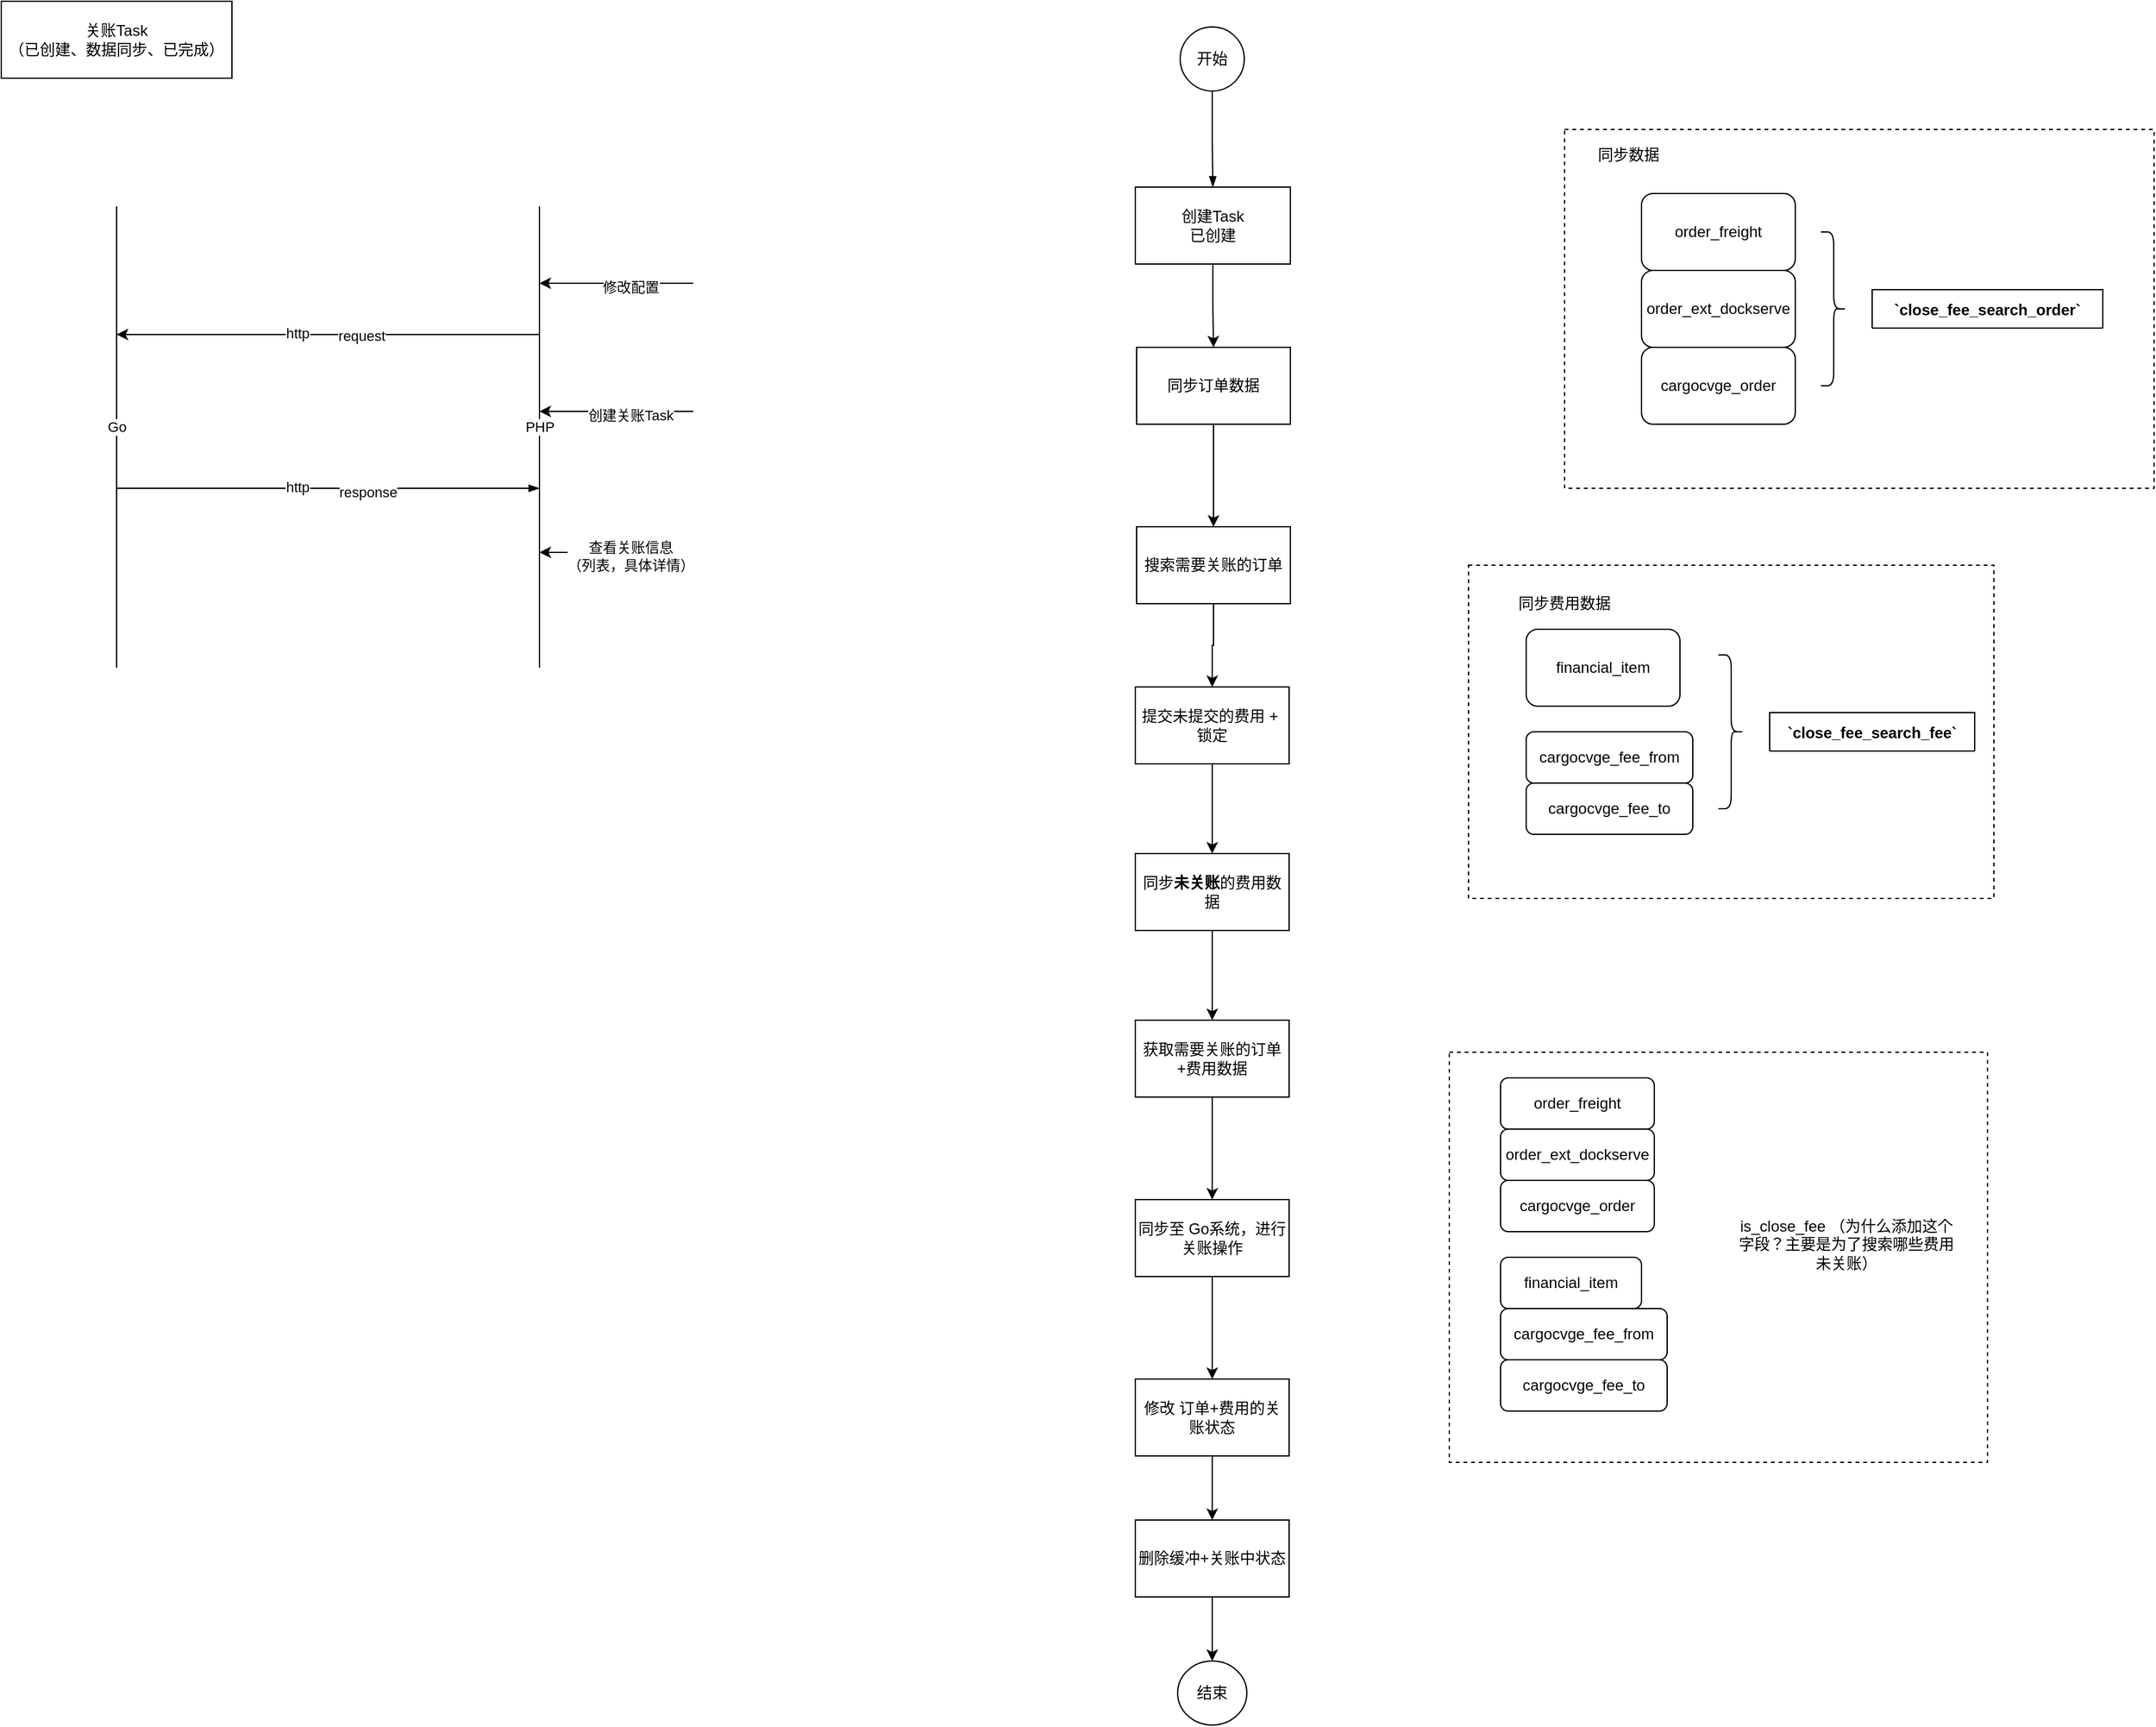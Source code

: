 <mxfile version="14.8.4" type="github">
  <diagram id="bjVNJmv654BV9-0lnCwO" name="第 1 页">
    <mxGraphModel dx="1142" dy="801" grid="1" gridSize="10" guides="1" tooltips="1" connect="1" arrows="1" fold="1" page="1" pageScale="1" pageWidth="827" pageHeight="1169" math="0" shadow="0">
      <root>
        <mxCell id="0" />
        <mxCell id="1" parent="0" />
        <mxCell id="Oo7feSFM17fFjLkw8vc8-185" value="" style="rounded=0;whiteSpace=wrap;html=1;fillColor=none;dashed=1;" vertex="1" parent="1">
          <mxGeometry x="1295" y="610" width="410" height="260" as="geometry" />
        </mxCell>
        <mxCell id="Oo7feSFM17fFjLkw8vc8-2" value="关账Task&lt;br&gt;（已创建、数据同步、已完成）" style="rounded=0;whiteSpace=wrap;html=1;" vertex="1" parent="1">
          <mxGeometry x="150" y="170" width="180" height="60" as="geometry" />
        </mxCell>
        <mxCell id="Oo7feSFM17fFjLkw8vc8-4" value="" style="endArrow=none;html=1;" edge="1" parent="1">
          <mxGeometry width="50" height="50" relative="1" as="geometry">
            <mxPoint x="240" y="690" as="sourcePoint" />
            <mxPoint x="240" y="330" as="targetPoint" />
          </mxGeometry>
        </mxCell>
        <mxCell id="Oo7feSFM17fFjLkw8vc8-5" value="Go" style="edgeLabel;html=1;align=center;verticalAlign=middle;resizable=0;points=[];" vertex="1" connectable="0" parent="Oo7feSFM17fFjLkw8vc8-4">
          <mxGeometry x="0.044" relative="1" as="geometry">
            <mxPoint as="offset" />
          </mxGeometry>
        </mxCell>
        <mxCell id="Oo7feSFM17fFjLkw8vc8-6" value="" style="endArrow=none;html=1;" edge="1" parent="1">
          <mxGeometry width="50" height="50" relative="1" as="geometry">
            <mxPoint x="570" y="690" as="sourcePoint" />
            <mxPoint x="570" y="330" as="targetPoint" />
          </mxGeometry>
        </mxCell>
        <mxCell id="Oo7feSFM17fFjLkw8vc8-7" value="PHP" style="edgeLabel;html=1;align=center;verticalAlign=middle;resizable=0;points=[];" vertex="1" connectable="0" parent="Oo7feSFM17fFjLkw8vc8-6">
          <mxGeometry x="0.044" relative="1" as="geometry">
            <mxPoint as="offset" />
          </mxGeometry>
        </mxCell>
        <mxCell id="Oo7feSFM17fFjLkw8vc8-8" value="" style="endArrow=classic;html=1;" edge="1" parent="1">
          <mxGeometry width="50" height="50" relative="1" as="geometry">
            <mxPoint x="690" y="390" as="sourcePoint" />
            <mxPoint x="570" y="390" as="targetPoint" />
          </mxGeometry>
        </mxCell>
        <mxCell id="Oo7feSFM17fFjLkw8vc8-9" value="修改配置" style="edgeLabel;html=1;align=center;verticalAlign=middle;resizable=0;points=[];" vertex="1" connectable="0" parent="Oo7feSFM17fFjLkw8vc8-8">
          <mxGeometry x="-0.183" y="3" relative="1" as="geometry">
            <mxPoint as="offset" />
          </mxGeometry>
        </mxCell>
        <mxCell id="Oo7feSFM17fFjLkw8vc8-10" value="" style="endArrow=classic;html=1;" edge="1" parent="1">
          <mxGeometry width="50" height="50" relative="1" as="geometry">
            <mxPoint x="690" y="490" as="sourcePoint" />
            <mxPoint x="570" y="490" as="targetPoint" />
          </mxGeometry>
        </mxCell>
        <mxCell id="Oo7feSFM17fFjLkw8vc8-11" value="创建关账Task" style="edgeLabel;html=1;align=center;verticalAlign=middle;resizable=0;points=[];" vertex="1" connectable="0" parent="Oo7feSFM17fFjLkw8vc8-10">
          <mxGeometry x="-0.183" y="3" relative="1" as="geometry">
            <mxPoint as="offset" />
          </mxGeometry>
        </mxCell>
        <mxCell id="Oo7feSFM17fFjLkw8vc8-12" value="" style="endArrow=classic;html=1;" edge="1" parent="1">
          <mxGeometry width="50" height="50" relative="1" as="geometry">
            <mxPoint x="690" y="600" as="sourcePoint" />
            <mxPoint x="570" y="600" as="targetPoint" />
          </mxGeometry>
        </mxCell>
        <mxCell id="Oo7feSFM17fFjLkw8vc8-13" value="查看关账信息&lt;br&gt;（列表，具体详情）" style="edgeLabel;html=1;align=center;verticalAlign=middle;resizable=0;points=[];" vertex="1" connectable="0" parent="Oo7feSFM17fFjLkw8vc8-12">
          <mxGeometry x="-0.183" y="3" relative="1" as="geometry">
            <mxPoint as="offset" />
          </mxGeometry>
        </mxCell>
        <mxCell id="Oo7feSFM17fFjLkw8vc8-15" value="" style="endArrow=classic;html=1;" edge="1" parent="1">
          <mxGeometry width="50" height="50" relative="1" as="geometry">
            <mxPoint x="570" y="430" as="sourcePoint" />
            <mxPoint x="240" y="430" as="targetPoint" />
          </mxGeometry>
        </mxCell>
        <mxCell id="Oo7feSFM17fFjLkw8vc8-16" value="http" style="edgeLabel;html=1;align=center;verticalAlign=middle;resizable=0;points=[];" vertex="1" connectable="0" parent="Oo7feSFM17fFjLkw8vc8-15">
          <mxGeometry x="0.145" y="-1" relative="1" as="geometry">
            <mxPoint as="offset" />
          </mxGeometry>
        </mxCell>
        <mxCell id="Oo7feSFM17fFjLkw8vc8-19" value="request" style="edgeLabel;html=1;align=center;verticalAlign=middle;resizable=0;points=[];" vertex="1" connectable="0" parent="Oo7feSFM17fFjLkw8vc8-15">
          <mxGeometry x="-0.158" y="1" relative="1" as="geometry">
            <mxPoint as="offset" />
          </mxGeometry>
        </mxCell>
        <mxCell id="Oo7feSFM17fFjLkw8vc8-17" value="" style="endArrow=none;html=1;startArrow=blockThin;startFill=1;endFill=0;" edge="1" parent="1">
          <mxGeometry width="50" height="50" relative="1" as="geometry">
            <mxPoint x="570" y="550" as="sourcePoint" />
            <mxPoint x="240" y="550" as="targetPoint" />
          </mxGeometry>
        </mxCell>
        <mxCell id="Oo7feSFM17fFjLkw8vc8-18" value="http" style="edgeLabel;html=1;align=center;verticalAlign=middle;resizable=0;points=[];" vertex="1" connectable="0" parent="Oo7feSFM17fFjLkw8vc8-17">
          <mxGeometry x="0.145" y="-1" relative="1" as="geometry">
            <mxPoint as="offset" />
          </mxGeometry>
        </mxCell>
        <mxCell id="Oo7feSFM17fFjLkw8vc8-20" value="response" style="edgeLabel;html=1;align=center;verticalAlign=middle;resizable=0;points=[];" vertex="1" connectable="0" parent="Oo7feSFM17fFjLkw8vc8-17">
          <mxGeometry x="-0.188" y="3" relative="1" as="geometry">
            <mxPoint as="offset" />
          </mxGeometry>
        </mxCell>
        <mxCell id="Oo7feSFM17fFjLkw8vc8-23" value="" style="edgeStyle=orthogonalEdgeStyle;rounded=0;orthogonalLoop=1;jettySize=auto;html=1;startArrow=none;startFill=0;endArrow=blockThin;endFill=1;" edge="1" parent="1" source="Oo7feSFM17fFjLkw8vc8-21" target="Oo7feSFM17fFjLkw8vc8-22">
          <mxGeometry relative="1" as="geometry" />
        </mxCell>
        <mxCell id="Oo7feSFM17fFjLkw8vc8-21" value="开始" style="ellipse;whiteSpace=wrap;html=1;" vertex="1" parent="1">
          <mxGeometry x="1070" y="190" width="50" height="50" as="geometry" />
        </mxCell>
        <mxCell id="Oo7feSFM17fFjLkw8vc8-27" value="" style="edgeStyle=orthogonalEdgeStyle;rounded=0;orthogonalLoop=1;jettySize=auto;html=1;startArrow=none;startFill=0;endArrow=classic;endFill=1;" edge="1" parent="1" source="Oo7feSFM17fFjLkw8vc8-22" target="Oo7feSFM17fFjLkw8vc8-26">
          <mxGeometry relative="1" as="geometry" />
        </mxCell>
        <mxCell id="Oo7feSFM17fFjLkw8vc8-22" value="创建Task&lt;br&gt;已创建" style="whiteSpace=wrap;html=1;" vertex="1" parent="1">
          <mxGeometry x="1035" y="315" width="121" height="60" as="geometry" />
        </mxCell>
        <mxCell id="Oo7feSFM17fFjLkw8vc8-190" value="" style="edgeStyle=orthogonalEdgeStyle;rounded=0;orthogonalLoop=1;jettySize=auto;html=1;startArrow=none;startFill=0;endArrow=classic;endFill=1;" edge="1" parent="1" source="Oo7feSFM17fFjLkw8vc8-26" target="Oo7feSFM17fFjLkw8vc8-189">
          <mxGeometry relative="1" as="geometry" />
        </mxCell>
        <mxCell id="Oo7feSFM17fFjLkw8vc8-26" value="同步订单数据" style="whiteSpace=wrap;html=1;" vertex="1" parent="1">
          <mxGeometry x="1036" y="440" width="120" height="60" as="geometry" />
        </mxCell>
        <mxCell id="Oo7feSFM17fFjLkw8vc8-88" value="" style="group" vertex="1" connectable="0" parent="1">
          <mxGeometry x="1370" y="270" width="460" height="280" as="geometry" />
        </mxCell>
        <mxCell id="Oo7feSFM17fFjLkw8vc8-86" value="" style="rounded=0;whiteSpace=wrap;html=1;fillColor=none;dashed=1;" vertex="1" parent="Oo7feSFM17fFjLkw8vc8-88">
          <mxGeometry width="460" height="280" as="geometry" />
        </mxCell>
        <mxCell id="Oo7feSFM17fFjLkw8vc8-28" value="order_freight" style="rounded=1;whiteSpace=wrap;html=1;" vertex="1" parent="Oo7feSFM17fFjLkw8vc8-88">
          <mxGeometry x="60" y="50" width="120" height="60" as="geometry" />
        </mxCell>
        <mxCell id="Oo7feSFM17fFjLkw8vc8-29" value="order_ext_dockserve" style="rounded=1;whiteSpace=wrap;html=1;" vertex="1" parent="Oo7feSFM17fFjLkw8vc8-88">
          <mxGeometry x="60" y="110" width="120" height="60" as="geometry" />
        </mxCell>
        <mxCell id="Oo7feSFM17fFjLkw8vc8-30" value="cargocvge_order" style="rounded=1;whiteSpace=wrap;html=1;" vertex="1" parent="Oo7feSFM17fFjLkw8vc8-88">
          <mxGeometry x="60" y="170" width="120" height="60" as="geometry" />
        </mxCell>
        <mxCell id="Oo7feSFM17fFjLkw8vc8-32" value="" style="shape=curlyBracket;whiteSpace=wrap;html=1;rounded=1;flipH=1;" vertex="1" parent="Oo7feSFM17fFjLkw8vc8-88">
          <mxGeometry x="200" y="80" width="20" height="120" as="geometry" />
        </mxCell>
        <mxCell id="Oo7feSFM17fFjLkw8vc8-47" value="`close_fee_search_order`" style="shape=table;startSize=30;container=1;collapsible=1;childLayout=tableLayout;fixedRows=1;rowLines=0;fontStyle=1;align=center;resizeLast=1;" vertex="1" collapsed="1" parent="Oo7feSFM17fFjLkw8vc8-88">
          <mxGeometry x="240" y="125" width="180" height="30" as="geometry">
            <mxRectangle x="1820" y="210" width="560" height="410" as="alternateBounds" />
          </mxGeometry>
        </mxCell>
        <mxCell id="Oo7feSFM17fFjLkw8vc8-48" value="" style="shape=partialRectangle;collapsible=0;dropTarget=0;pointerEvents=0;fillColor=none;points=[[0,0.5],[1,0.5]];portConstraint=eastwest;top=0;left=0;right=0;bottom=0;" vertex="1" parent="Oo7feSFM17fFjLkw8vc8-47">
          <mxGeometry y="30" width="560" height="30" as="geometry" />
        </mxCell>
        <mxCell id="Oo7feSFM17fFjLkw8vc8-49" value="" style="shape=partialRectangle;overflow=hidden;connectable=0;fillColor=none;top=0;left=0;bottom=0;right=0;" vertex="1" parent="Oo7feSFM17fFjLkw8vc8-48">
          <mxGeometry width="30" height="30" as="geometry" />
        </mxCell>
        <mxCell id="Oo7feSFM17fFjLkw8vc8-50" value="`id` int(11) unsigned NOT NULL AUTO_INCREMENT" style="shape=partialRectangle;overflow=hidden;connectable=0;fillColor=none;top=0;left=0;bottom=0;right=0;align=left;spacingLeft=6;" vertex="1" parent="Oo7feSFM17fFjLkw8vc8-48">
          <mxGeometry x="30" width="530" height="30" as="geometry" />
        </mxCell>
        <mxCell id="Oo7feSFM17fFjLkw8vc8-51" value="" style="shape=partialRectangle;collapsible=0;dropTarget=0;pointerEvents=0;fillColor=none;points=[[0,0.5],[1,0.5]];portConstraint=eastwest;top=0;left=0;right=0;bottom=0;" vertex="1" parent="Oo7feSFM17fFjLkw8vc8-47">
          <mxGeometry y="60" width="560" height="30" as="geometry" />
        </mxCell>
        <mxCell id="Oo7feSFM17fFjLkw8vc8-52" value="" style="shape=partialRectangle;overflow=hidden;connectable=0;fillColor=none;top=0;left=0;bottom=0;right=0;" vertex="1" parent="Oo7feSFM17fFjLkw8vc8-51">
          <mxGeometry width="30" height="30" as="geometry" />
        </mxCell>
        <mxCell id="Oo7feSFM17fFjLkw8vc8-53" value="`order_id` int(11) NOT NULL DEFAULT &#39;0&#39; COMMENT &#39;订单id&#39;" style="shape=partialRectangle;overflow=hidden;connectable=0;fillColor=none;top=0;left=0;bottom=0;right=0;align=left;spacingLeft=6;" vertex="1" parent="Oo7feSFM17fFjLkw8vc8-51">
          <mxGeometry x="30" width="530" height="30" as="geometry" />
        </mxCell>
        <mxCell id="Oo7feSFM17fFjLkw8vc8-54" value="" style="shape=partialRectangle;collapsible=0;dropTarget=0;pointerEvents=0;fillColor=none;points=[[0,0.5],[1,0.5]];portConstraint=eastwest;top=0;left=0;right=0;bottom=0;" vertex="1" parent="Oo7feSFM17fFjLkw8vc8-47">
          <mxGeometry y="90" width="560" height="30" as="geometry" />
        </mxCell>
        <mxCell id="Oo7feSFM17fFjLkw8vc8-55" value="" style="shape=partialRectangle;overflow=hidden;connectable=0;fillColor=none;top=0;left=0;bottom=0;right=0;" vertex="1" parent="Oo7feSFM17fFjLkw8vc8-54">
          <mxGeometry width="30" height="30" as="geometry" />
        </mxCell>
        <mxCell id="Oo7feSFM17fFjLkw8vc8-56" value="`tidan_code` varchar(64) NOT NULL DEFAULT &#39;&#39; COMMENT &#39;提单号&#39;" style="shape=partialRectangle;overflow=hidden;connectable=0;fillColor=none;top=0;left=0;bottom=0;right=0;align=left;spacingLeft=6;" vertex="1" parent="Oo7feSFM17fFjLkw8vc8-54">
          <mxGeometry x="30" width="530" height="30" as="geometry" />
        </mxCell>
        <mxCell id="Oo7feSFM17fFjLkw8vc8-57" value="" style="shape=partialRectangle;collapsible=0;dropTarget=0;pointerEvents=0;fillColor=none;points=[[0,0.5],[1,0.5]];portConstraint=eastwest;top=0;left=0;right=0;bottom=0;" vertex="1" parent="Oo7feSFM17fFjLkw8vc8-47">
          <mxGeometry y="120" width="560" height="30" as="geometry" />
        </mxCell>
        <mxCell id="Oo7feSFM17fFjLkw8vc8-58" value="" style="shape=partialRectangle;overflow=hidden;connectable=0;fillColor=none;top=0;left=0;bottom=0;right=0;" vertex="1" parent="Oo7feSFM17fFjLkw8vc8-57">
          <mxGeometry width="30" height="30" as="geometry" />
        </mxCell>
        <mxCell id="Oo7feSFM17fFjLkw8vc8-59" value="`order_type` varchar(16) NOT NULL DEFAULT &#39;&#39; COMMENT &#39;订单类型&#39;" style="shape=partialRectangle;overflow=hidden;connectable=0;fillColor=none;top=0;left=0;bottom=0;right=0;align=left;spacingLeft=6;" vertex="1" parent="Oo7feSFM17fFjLkw8vc8-57">
          <mxGeometry x="30" width="530" height="30" as="geometry" />
        </mxCell>
        <mxCell id="Oo7feSFM17fFjLkw8vc8-60" value="" style="shape=partialRectangle;collapsible=0;dropTarget=0;pointerEvents=0;fillColor=none;points=[[0,0.5],[1,0.5]];portConstraint=eastwest;top=0;left=0;right=0;bottom=0;" vertex="1" parent="Oo7feSFM17fFjLkw8vc8-47">
          <mxGeometry y="150" width="560" height="30" as="geometry" />
        </mxCell>
        <mxCell id="Oo7feSFM17fFjLkw8vc8-61" value="" style="shape=partialRectangle;overflow=hidden;connectable=0;fillColor=none;top=0;left=0;bottom=0;right=0;" vertex="1" parent="Oo7feSFM17fFjLkw8vc8-60">
          <mxGeometry width="30" height="30" as="geometry" />
        </mxCell>
        <mxCell id="Oo7feSFM17fFjLkw8vc8-62" value="`tim` date DEFAULT NULL COMMENT &#39;搜索时间&#39;" style="shape=partialRectangle;overflow=hidden;connectable=0;fillColor=none;top=0;left=0;bottom=0;right=0;align=left;spacingLeft=6;" vertex="1" parent="Oo7feSFM17fFjLkw8vc8-60">
          <mxGeometry x="30" width="530" height="30" as="geometry" />
        </mxCell>
        <mxCell id="Oo7feSFM17fFjLkw8vc8-63" value="" style="shape=partialRectangle;collapsible=0;dropTarget=0;pointerEvents=0;fillColor=none;points=[[0,0.5],[1,0.5]];portConstraint=eastwest;top=0;left=0;right=0;bottom=0;" vertex="1" parent="Oo7feSFM17fFjLkw8vc8-47">
          <mxGeometry y="180" width="560" height="30" as="geometry" />
        </mxCell>
        <mxCell id="Oo7feSFM17fFjLkw8vc8-64" value="" style="shape=partialRectangle;overflow=hidden;connectable=0;fillColor=none;top=0;left=0;bottom=0;right=0;" vertex="1" parent="Oo7feSFM17fFjLkw8vc8-63">
          <mxGeometry width="30" height="30" as="geometry" />
        </mxCell>
        <mxCell id="Oo7feSFM17fFjLkw8vc8-65" value="`is_close` tinyint(2) NOT NULL DEFAULT &#39;0&#39; COMMENT &#39;订单是否关账&#39;" style="shape=partialRectangle;overflow=hidden;connectable=0;fillColor=none;top=0;left=0;bottom=0;right=0;align=left;spacingLeft=6;" vertex="1" parent="Oo7feSFM17fFjLkw8vc8-63">
          <mxGeometry x="30" width="530" height="30" as="geometry" />
        </mxCell>
        <mxCell id="Oo7feSFM17fFjLkw8vc8-66" value="" style="shape=partialRectangle;collapsible=0;dropTarget=0;pointerEvents=0;fillColor=none;points=[[0,0.5],[1,0.5]];portConstraint=eastwest;top=0;left=0;right=0;bottom=0;" vertex="1" parent="Oo7feSFM17fFjLkw8vc8-47">
          <mxGeometry y="210" width="560" height="30" as="geometry" />
        </mxCell>
        <mxCell id="Oo7feSFM17fFjLkw8vc8-67" value="" style="shape=partialRectangle;overflow=hidden;connectable=0;fillColor=none;top=0;left=0;bottom=0;right=0;" vertex="1" parent="Oo7feSFM17fFjLkw8vc8-66">
          <mxGeometry width="30" height="30" as="geometry" />
        </mxCell>
        <mxCell id="Oo7feSFM17fFjLkw8vc8-68" value="`create_time` timestamp NOT NULL DEFAULT CURRENT_TIMESTAMP COMMENT &#39;创建时间&#39;" style="shape=partialRectangle;overflow=hidden;connectable=0;fillColor=none;top=0;left=0;bottom=0;right=0;align=left;spacingLeft=6;" vertex="1" parent="Oo7feSFM17fFjLkw8vc8-66">
          <mxGeometry x="30" width="530" height="30" as="geometry" />
        </mxCell>
        <mxCell id="Oo7feSFM17fFjLkw8vc8-69" value="" style="shape=partialRectangle;collapsible=0;dropTarget=0;pointerEvents=0;fillColor=none;points=[[0,0.5],[1,0.5]];portConstraint=eastwest;top=0;left=0;right=0;bottom=0;" vertex="1" parent="Oo7feSFM17fFjLkw8vc8-47">
          <mxGeometry y="240" width="560" height="30" as="geometry" />
        </mxCell>
        <mxCell id="Oo7feSFM17fFjLkw8vc8-70" value="" style="shape=partialRectangle;overflow=hidden;connectable=0;fillColor=none;top=0;left=0;bottom=0;right=0;" vertex="1" parent="Oo7feSFM17fFjLkw8vc8-69">
          <mxGeometry width="30" height="30" as="geometry" />
        </mxCell>
        <mxCell id="Oo7feSFM17fFjLkw8vc8-71" value="`fee_is_close` tinyint(2) DEFAULT &#39;0&#39; COMMENT &#39;费用是否关账&#39;" style="shape=partialRectangle;overflow=hidden;connectable=0;fillColor=none;top=0;left=0;bottom=0;right=0;align=left;spacingLeft=6;" vertex="1" parent="Oo7feSFM17fFjLkw8vc8-69">
          <mxGeometry x="30" width="530" height="30" as="geometry" />
        </mxCell>
        <mxCell id="Oo7feSFM17fFjLkw8vc8-72" value="" style="shape=partialRectangle;collapsible=0;dropTarget=0;pointerEvents=0;fillColor=none;points=[[0,0.5],[1,0.5]];portConstraint=eastwest;top=0;left=0;right=0;bottom=0;" vertex="1" parent="Oo7feSFM17fFjLkw8vc8-47">
          <mxGeometry y="270" width="560" height="30" as="geometry" />
        </mxCell>
        <mxCell id="Oo7feSFM17fFjLkw8vc8-73" value="" style="shape=partialRectangle;overflow=hidden;connectable=0;fillColor=none;top=0;left=0;bottom=0;right=0;" vertex="1" parent="Oo7feSFM17fFjLkw8vc8-72">
          <mxGeometry width="30" height="30" as="geometry" />
        </mxCell>
        <mxCell id="Oo7feSFM17fFjLkw8vc8-74" value="`is_close_ing` tinyint(2) NOT NULL DEFAULT &#39;0&#39;" style="shape=partialRectangle;overflow=hidden;connectable=0;fillColor=none;top=0;left=0;bottom=0;right=0;align=left;spacingLeft=6;" vertex="1" parent="Oo7feSFM17fFjLkw8vc8-72">
          <mxGeometry x="30" width="530" height="30" as="geometry" />
        </mxCell>
        <mxCell id="Oo7feSFM17fFjLkw8vc8-75" value="" style="shape=partialRectangle;collapsible=0;dropTarget=0;pointerEvents=0;fillColor=none;points=[[0,0.5],[1,0.5]];portConstraint=eastwest;top=0;left=0;right=0;bottom=0;" vertex="1" parent="Oo7feSFM17fFjLkw8vc8-47">
          <mxGeometry y="300" width="560" height="30" as="geometry" />
        </mxCell>
        <mxCell id="Oo7feSFM17fFjLkw8vc8-76" value="" style="shape=partialRectangle;overflow=hidden;connectable=0;fillColor=none;top=0;left=0;bottom=0;right=0;" vertex="1" parent="Oo7feSFM17fFjLkw8vc8-75">
          <mxGeometry width="30" height="30" as="geometry" />
        </mxCell>
        <mxCell id="Oo7feSFM17fFjLkw8vc8-77" value="UNIQUE KEY `unique_order_id_type` (`order_id`,`order_type`)" style="shape=partialRectangle;overflow=hidden;connectable=0;fillColor=none;top=0;left=0;bottom=0;right=0;align=left;spacingLeft=6;" vertex="1" parent="Oo7feSFM17fFjLkw8vc8-75">
          <mxGeometry x="30" width="530" height="30" as="geometry" />
        </mxCell>
        <mxCell id="Oo7feSFM17fFjLkw8vc8-78" value="" style="shape=partialRectangle;collapsible=0;dropTarget=0;pointerEvents=0;fillColor=none;points=[[0,0.5],[1,0.5]];portConstraint=eastwest;top=0;left=0;right=0;bottom=0;" vertex="1" parent="Oo7feSFM17fFjLkw8vc8-47">
          <mxGeometry y="330" width="560" height="30" as="geometry" />
        </mxCell>
        <mxCell id="Oo7feSFM17fFjLkw8vc8-79" value="" style="shape=partialRectangle;overflow=hidden;connectable=0;fillColor=none;top=0;left=0;bottom=0;right=0;" vertex="1" parent="Oo7feSFM17fFjLkw8vc8-78">
          <mxGeometry width="30" height="30" as="geometry" />
        </mxCell>
        <mxCell id="Oo7feSFM17fFjLkw8vc8-80" value="KEY `idx_order_id_type` (`order_id`,`order_type`)" style="shape=partialRectangle;overflow=hidden;connectable=0;fillColor=none;top=0;left=0;bottom=0;right=0;align=left;spacingLeft=6;" vertex="1" parent="Oo7feSFM17fFjLkw8vc8-78">
          <mxGeometry x="30" width="530" height="30" as="geometry" />
        </mxCell>
        <mxCell id="Oo7feSFM17fFjLkw8vc8-81" value="" style="shape=partialRectangle;collapsible=0;dropTarget=0;pointerEvents=0;fillColor=none;points=[[0,0.5],[1,0.5]];portConstraint=eastwest;top=0;left=0;right=0;bottom=0;" vertex="1" parent="Oo7feSFM17fFjLkw8vc8-47">
          <mxGeometry y="360" width="560" height="30" as="geometry" />
        </mxCell>
        <mxCell id="Oo7feSFM17fFjLkw8vc8-82" value="" style="shape=partialRectangle;overflow=hidden;connectable=0;fillColor=none;top=0;left=0;bottom=0;right=0;" vertex="1" parent="Oo7feSFM17fFjLkw8vc8-81">
          <mxGeometry width="30" height="30" as="geometry" />
        </mxCell>
        <mxCell id="Oo7feSFM17fFjLkw8vc8-83" value="KEY `idx_fee_is_close_tim` (`fee_is_close`,`tim`)" style="shape=partialRectangle;overflow=hidden;connectable=0;fillColor=none;top=0;left=0;bottom=0;right=0;align=left;spacingLeft=6;" vertex="1" parent="Oo7feSFM17fFjLkw8vc8-81">
          <mxGeometry x="30" width="530" height="30" as="geometry" />
        </mxCell>
        <mxCell id="Oo7feSFM17fFjLkw8vc8-87" value="同步数据" style="text;html=1;strokeColor=none;fillColor=none;align=center;verticalAlign=middle;whiteSpace=wrap;rounded=0;" vertex="1" parent="Oo7feSFM17fFjLkw8vc8-88">
          <mxGeometry x="20" y="10" width="60" height="20" as="geometry" />
        </mxCell>
        <mxCell id="Oo7feSFM17fFjLkw8vc8-92" value="" style="edgeStyle=orthogonalEdgeStyle;rounded=0;orthogonalLoop=1;jettySize=auto;html=1;startArrow=none;startFill=0;endArrow=classic;endFill=1;" edge="1" parent="1" source="Oo7feSFM17fFjLkw8vc8-89" target="Oo7feSFM17fFjLkw8vc8-91">
          <mxGeometry relative="1" as="geometry" />
        </mxCell>
        <mxCell id="Oo7feSFM17fFjLkw8vc8-89" value="提交未提交的费用 +&amp;nbsp;&lt;br&gt;锁定" style="whiteSpace=wrap;html=1;" vertex="1" parent="1">
          <mxGeometry x="1035" y="705" width="120" height="60" as="geometry" />
        </mxCell>
        <mxCell id="Oo7feSFM17fFjLkw8vc8-127" value="" style="edgeStyle=orthogonalEdgeStyle;rounded=0;orthogonalLoop=1;jettySize=auto;html=1;startArrow=none;startFill=0;endArrow=classic;endFill=1;" edge="1" parent="1" source="Oo7feSFM17fFjLkw8vc8-91" target="Oo7feSFM17fFjLkw8vc8-126">
          <mxGeometry relative="1" as="geometry" />
        </mxCell>
        <mxCell id="Oo7feSFM17fFjLkw8vc8-91" value="同步&lt;b&gt;未关账&lt;/b&gt;的费用数据" style="whiteSpace=wrap;html=1;" vertex="1" parent="1">
          <mxGeometry x="1035" y="835" width="120" height="60" as="geometry" />
        </mxCell>
        <mxCell id="Oo7feSFM17fFjLkw8vc8-93" value="financial_item" style="rounded=1;whiteSpace=wrap;html=1;" vertex="1" parent="1">
          <mxGeometry x="1340" y="660" width="120" height="60" as="geometry" />
        </mxCell>
        <mxCell id="Oo7feSFM17fFjLkw8vc8-94" value="cargocvge_fee_from" style="rounded=1;whiteSpace=wrap;html=1;" vertex="1" parent="1">
          <mxGeometry x="1340" y="740" width="130" height="40" as="geometry" />
        </mxCell>
        <mxCell id="Oo7feSFM17fFjLkw8vc8-95" value="cargocvge_fee_to" style="rounded=1;whiteSpace=wrap;html=1;" vertex="1" parent="1">
          <mxGeometry x="1340" y="780" width="130" height="40" as="geometry" />
        </mxCell>
        <mxCell id="Oo7feSFM17fFjLkw8vc8-97" value="" style="shape=curlyBracket;whiteSpace=wrap;html=1;rounded=1;flipH=1;" vertex="1" parent="1">
          <mxGeometry x="1490" y="680" width="20" height="120" as="geometry" />
        </mxCell>
        <mxCell id="Oo7feSFM17fFjLkw8vc8-98" value="`close_fee_search_fee`" style="shape=table;startSize=30;container=1;collapsible=1;childLayout=tableLayout;fixedRows=1;rowLines=0;fontStyle=1;align=center;resizeLast=1;" vertex="1" collapsed="1" parent="1">
          <mxGeometry x="1530" y="725" width="160" height="30" as="geometry">
            <mxRectangle x="1120" y="920" width="590" height="320" as="alternateBounds" />
          </mxGeometry>
        </mxCell>
        <mxCell id="Oo7feSFM17fFjLkw8vc8-99" value="" style="shape=partialRectangle;collapsible=0;dropTarget=0;pointerEvents=0;fillColor=none;points=[[0,0.5],[1,0.5]];portConstraint=eastwest;top=0;left=0;right=0;bottom=0;" vertex="1" parent="Oo7feSFM17fFjLkw8vc8-98">
          <mxGeometry y="30" width="590" height="30" as="geometry" />
        </mxCell>
        <mxCell id="Oo7feSFM17fFjLkw8vc8-100" value="" style="shape=partialRectangle;overflow=hidden;connectable=0;fillColor=none;top=0;left=0;bottom=0;right=0;" vertex="1" parent="Oo7feSFM17fFjLkw8vc8-99">
          <mxGeometry width="30" height="30" as="geometry" />
        </mxCell>
        <mxCell id="Oo7feSFM17fFjLkw8vc8-101" value="`id` int(11) unsigned NOT NULL AUTO_INCREMENT" style="shape=partialRectangle;overflow=hidden;connectable=0;fillColor=none;top=0;left=0;bottom=0;right=0;align=left;spacingLeft=6;" vertex="1" parent="Oo7feSFM17fFjLkw8vc8-99">
          <mxGeometry x="30" width="560" height="30" as="geometry" />
        </mxCell>
        <mxCell id="Oo7feSFM17fFjLkw8vc8-102" value="" style="shape=partialRectangle;collapsible=0;dropTarget=0;pointerEvents=0;fillColor=none;points=[[0,0.5],[1,0.5]];portConstraint=eastwest;top=0;left=0;right=0;bottom=0;" vertex="1" parent="Oo7feSFM17fFjLkw8vc8-98">
          <mxGeometry y="60" width="590" height="30" as="geometry" />
        </mxCell>
        <mxCell id="Oo7feSFM17fFjLkw8vc8-103" value="" style="shape=partialRectangle;overflow=hidden;connectable=0;fillColor=none;top=0;left=0;bottom=0;right=0;" vertex="1" parent="Oo7feSFM17fFjLkw8vc8-102">
          <mxGeometry width="30" height="30" as="geometry" />
        </mxCell>
        <mxCell id="Oo7feSFM17fFjLkw8vc8-104" value="`fee_id` int(11) unsigned NOT NULL DEFAULT &#39;0&#39; COMMENT &#39;费用id&#39;" style="shape=partialRectangle;overflow=hidden;connectable=0;fillColor=none;top=0;left=0;bottom=0;right=0;align=left;spacingLeft=6;" vertex="1" parent="Oo7feSFM17fFjLkw8vc8-102">
          <mxGeometry x="30" width="560" height="30" as="geometry" />
        </mxCell>
        <mxCell id="Oo7feSFM17fFjLkw8vc8-105" value="" style="shape=partialRectangle;collapsible=0;dropTarget=0;pointerEvents=0;fillColor=none;points=[[0,0.5],[1,0.5]];portConstraint=eastwest;top=0;left=0;right=0;bottom=0;" vertex="1" parent="Oo7feSFM17fFjLkw8vc8-98">
          <mxGeometry y="90" width="590" height="30" as="geometry" />
        </mxCell>
        <mxCell id="Oo7feSFM17fFjLkw8vc8-106" value="" style="shape=partialRectangle;overflow=hidden;connectable=0;fillColor=none;top=0;left=0;bottom=0;right=0;" vertex="1" parent="Oo7feSFM17fFjLkw8vc8-105">
          <mxGeometry width="30" height="30" as="geometry" />
        </mxCell>
        <mxCell id="Oo7feSFM17fFjLkw8vc8-107" value="`order_id` int(11) unsigned NOT NULL DEFAULT &#39;0&#39; COMMENT &#39;订单id&#39;" style="shape=partialRectangle;overflow=hidden;connectable=0;fillColor=none;top=0;left=0;bottom=0;right=0;align=left;spacingLeft=6;" vertex="1" parent="Oo7feSFM17fFjLkw8vc8-105">
          <mxGeometry x="30" width="560" height="30" as="geometry" />
        </mxCell>
        <mxCell id="Oo7feSFM17fFjLkw8vc8-108" value="" style="shape=partialRectangle;collapsible=0;dropTarget=0;pointerEvents=0;fillColor=none;points=[[0,0.5],[1,0.5]];portConstraint=eastwest;top=0;left=0;right=0;bottom=0;" vertex="1" parent="Oo7feSFM17fFjLkw8vc8-98">
          <mxGeometry y="120" width="590" height="30" as="geometry" />
        </mxCell>
        <mxCell id="Oo7feSFM17fFjLkw8vc8-109" value="" style="shape=partialRectangle;overflow=hidden;connectable=0;fillColor=none;top=0;left=0;bottom=0;right=0;" vertex="1" parent="Oo7feSFM17fFjLkw8vc8-108">
          <mxGeometry width="30" height="30" as="geometry" />
        </mxCell>
        <mxCell id="Oo7feSFM17fFjLkw8vc8-110" value="`order_type` varchar(16) NOT NULL DEFAULT &#39;&#39; COMMENT &#39;订单类型&#39;" style="shape=partialRectangle;overflow=hidden;connectable=0;fillColor=none;top=0;left=0;bottom=0;right=0;align=left;spacingLeft=6;" vertex="1" parent="Oo7feSFM17fFjLkw8vc8-108">
          <mxGeometry x="30" width="560" height="30" as="geometry" />
        </mxCell>
        <mxCell id="Oo7feSFM17fFjLkw8vc8-111" value="" style="shape=partialRectangle;collapsible=0;dropTarget=0;pointerEvents=0;fillColor=none;points=[[0,0.5],[1,0.5]];portConstraint=eastwest;top=0;left=0;right=0;bottom=0;" vertex="1" parent="Oo7feSFM17fFjLkw8vc8-98">
          <mxGeometry y="150" width="590" height="30" as="geometry" />
        </mxCell>
        <mxCell id="Oo7feSFM17fFjLkw8vc8-112" value="" style="shape=partialRectangle;overflow=hidden;connectable=0;fillColor=none;top=0;left=0;bottom=0;right=0;" vertex="1" parent="Oo7feSFM17fFjLkw8vc8-111">
          <mxGeometry width="30" height="30" as="geometry" />
        </mxCell>
        <mxCell id="Oo7feSFM17fFjLkw8vc8-113" value="`pay_type` tinyint(4) NOT NULL DEFAULT &#39;0&#39; COMMENT &#39;收付款类型&#39;" style="shape=partialRectangle;overflow=hidden;connectable=0;fillColor=none;top=0;left=0;bottom=0;right=0;align=left;spacingLeft=6;" vertex="1" parent="Oo7feSFM17fFjLkw8vc8-111">
          <mxGeometry x="30" width="560" height="30" as="geometry" />
        </mxCell>
        <mxCell id="Oo7feSFM17fFjLkw8vc8-114" value="" style="shape=partialRectangle;collapsible=0;dropTarget=0;pointerEvents=0;fillColor=none;points=[[0,0.5],[1,0.5]];portConstraint=eastwest;top=0;left=0;right=0;bottom=0;" vertex="1" parent="Oo7feSFM17fFjLkw8vc8-98">
          <mxGeometry y="180" width="590" height="30" as="geometry" />
        </mxCell>
        <mxCell id="Oo7feSFM17fFjLkw8vc8-115" value="" style="shape=partialRectangle;overflow=hidden;connectable=0;fillColor=none;top=0;left=0;bottom=0;right=0;" vertex="1" parent="Oo7feSFM17fFjLkw8vc8-114">
          <mxGeometry width="30" height="30" as="geometry" />
        </mxCell>
        <mxCell id="Oo7feSFM17fFjLkw8vc8-116" value="`create_time` timestamp NOT NULL DEFAULT CURRENT_TIMESTAMP COMMENT &#39;创建时间&#39;" style="shape=partialRectangle;overflow=hidden;connectable=0;fillColor=none;top=0;left=0;bottom=0;right=0;align=left;spacingLeft=6;" vertex="1" parent="Oo7feSFM17fFjLkw8vc8-114">
          <mxGeometry x="30" width="560" height="30" as="geometry" />
        </mxCell>
        <mxCell id="Oo7feSFM17fFjLkw8vc8-117" value="" style="shape=partialRectangle;collapsible=0;dropTarget=0;pointerEvents=0;fillColor=none;points=[[0,0.5],[1,0.5]];portConstraint=eastwest;top=0;left=0;right=0;bottom=0;" vertex="1" parent="Oo7feSFM17fFjLkw8vc8-98">
          <mxGeometry y="210" width="590" height="30" as="geometry" />
        </mxCell>
        <mxCell id="Oo7feSFM17fFjLkw8vc8-118" value="" style="shape=partialRectangle;overflow=hidden;connectable=0;fillColor=none;top=0;left=0;bottom=0;right=0;" vertex="1" parent="Oo7feSFM17fFjLkw8vc8-117">
          <mxGeometry width="30" height="30" as="geometry" />
        </mxCell>
        <mxCell id="Oo7feSFM17fFjLkw8vc8-119" value="`currency_id` tinyint(4) NOT NULL DEFAULT &#39;1&#39; COMMENT &#39;币种（1人民币2美元）&#39;" style="shape=partialRectangle;overflow=hidden;connectable=0;fillColor=none;top=0;left=0;bottom=0;right=0;align=left;spacingLeft=6;" vertex="1" parent="Oo7feSFM17fFjLkw8vc8-117">
          <mxGeometry x="30" width="560" height="30" as="geometry" />
        </mxCell>
        <mxCell id="Oo7feSFM17fFjLkw8vc8-120" value="" style="shape=partialRectangle;collapsible=0;dropTarget=0;pointerEvents=0;fillColor=none;points=[[0,0.5],[1,0.5]];portConstraint=eastwest;top=0;left=0;right=0;bottom=0;" vertex="1" parent="Oo7feSFM17fFjLkw8vc8-98">
          <mxGeometry y="240" width="590" height="30" as="geometry" />
        </mxCell>
        <mxCell id="Oo7feSFM17fFjLkw8vc8-121" value="" style="shape=partialRectangle;overflow=hidden;connectable=0;fillColor=none;top=0;left=0;bottom=0;right=0;" vertex="1" parent="Oo7feSFM17fFjLkw8vc8-120">
          <mxGeometry width="30" height="30" as="geometry" />
        </mxCell>
        <mxCell id="Oo7feSFM17fFjLkw8vc8-122" value="`price` float(20,6) DEFAULT &#39;0.0&#39; COMMENT &#39;金额&#39;" style="shape=partialRectangle;overflow=hidden;connectable=0;fillColor=none;top=0;left=0;bottom=0;right=0;align=left;spacingLeft=6;" vertex="1" parent="Oo7feSFM17fFjLkw8vc8-120">
          <mxGeometry x="30" width="560" height="30" as="geometry" />
        </mxCell>
        <mxCell id="Oo7feSFM17fFjLkw8vc8-123" value="" style="shape=partialRectangle;collapsible=0;dropTarget=0;pointerEvents=0;fillColor=none;points=[[0,0.5],[1,0.5]];portConstraint=eastwest;top=0;left=0;right=0;bottom=0;" vertex="1" parent="Oo7feSFM17fFjLkw8vc8-98">
          <mxGeometry y="270" width="590" height="30" as="geometry" />
        </mxCell>
        <mxCell id="Oo7feSFM17fFjLkw8vc8-124" value="" style="shape=partialRectangle;overflow=hidden;connectable=0;fillColor=none;top=0;left=0;bottom=0;right=0;" vertex="1" parent="Oo7feSFM17fFjLkw8vc8-123">
          <mxGeometry width="30" height="30" as="geometry" />
        </mxCell>
        <mxCell id="Oo7feSFM17fFjLkw8vc8-125" value="KEY `idx_order_id` (`order_id`)" style="shape=partialRectangle;overflow=hidden;connectable=0;fillColor=none;top=0;left=0;bottom=0;right=0;align=left;spacingLeft=6;" vertex="1" parent="Oo7feSFM17fFjLkw8vc8-123">
          <mxGeometry x="30" width="560" height="30" as="geometry" />
        </mxCell>
        <mxCell id="Oo7feSFM17fFjLkw8vc8-129" value="" style="edgeStyle=orthogonalEdgeStyle;rounded=0;orthogonalLoop=1;jettySize=auto;html=1;startArrow=none;startFill=0;endArrow=classic;endFill=1;" edge="1" parent="1" source="Oo7feSFM17fFjLkw8vc8-126" target="Oo7feSFM17fFjLkw8vc8-128">
          <mxGeometry relative="1" as="geometry" />
        </mxCell>
        <mxCell id="Oo7feSFM17fFjLkw8vc8-126" value="获取需要关账的订单+费用数据" style="whiteSpace=wrap;html=1;" vertex="1" parent="1">
          <mxGeometry x="1035" y="965" width="120" height="60" as="geometry" />
        </mxCell>
        <mxCell id="Oo7feSFM17fFjLkw8vc8-131" value="" style="edgeStyle=orthogonalEdgeStyle;rounded=0;orthogonalLoop=1;jettySize=auto;html=1;startArrow=none;startFill=0;endArrow=classic;endFill=1;" edge="1" parent="1" source="Oo7feSFM17fFjLkw8vc8-128" target="Oo7feSFM17fFjLkw8vc8-130">
          <mxGeometry relative="1" as="geometry" />
        </mxCell>
        <mxCell id="Oo7feSFM17fFjLkw8vc8-128" value="同步至 Go系统，进行关账操作" style="whiteSpace=wrap;html=1;" vertex="1" parent="1">
          <mxGeometry x="1035" y="1105" width="120" height="60" as="geometry" />
        </mxCell>
        <mxCell id="Oo7feSFM17fFjLkw8vc8-181" value="" style="edgeStyle=orthogonalEdgeStyle;rounded=0;orthogonalLoop=1;jettySize=auto;html=1;startArrow=none;startFill=0;endArrow=classic;endFill=1;" edge="1" parent="1" source="Oo7feSFM17fFjLkw8vc8-130" target="Oo7feSFM17fFjLkw8vc8-180">
          <mxGeometry relative="1" as="geometry" />
        </mxCell>
        <mxCell id="Oo7feSFM17fFjLkw8vc8-130" value="修改 订单+费用的关账状态" style="whiteSpace=wrap;html=1;" vertex="1" parent="1">
          <mxGeometry x="1035" y="1245" width="120" height="60" as="geometry" />
        </mxCell>
        <mxCell id="Oo7feSFM17fFjLkw8vc8-134" value="order_freight" style="rounded=1;whiteSpace=wrap;html=1;fillColor=#FFFFFF;" vertex="1" parent="1">
          <mxGeometry x="1320" y="1010" width="120" height="40" as="geometry" />
        </mxCell>
        <mxCell id="Oo7feSFM17fFjLkw8vc8-135" value="order_ext_dockserve" style="rounded=1;whiteSpace=wrap;html=1;fillColor=#FFFFFF;" vertex="1" parent="1">
          <mxGeometry x="1320" y="1050" width="120" height="40" as="geometry" />
        </mxCell>
        <mxCell id="Oo7feSFM17fFjLkw8vc8-136" value="cargocvge_order" style="rounded=1;whiteSpace=wrap;html=1;fillColor=#FFFFFF;" vertex="1" parent="1">
          <mxGeometry x="1320" y="1090" width="120" height="40" as="geometry" />
        </mxCell>
        <mxCell id="Oo7feSFM17fFjLkw8vc8-176" value="financial_item" style="rounded=1;whiteSpace=wrap;html=1;" vertex="1" parent="1">
          <mxGeometry x="1320" y="1150" width="110" height="40" as="geometry" />
        </mxCell>
        <mxCell id="Oo7feSFM17fFjLkw8vc8-177" value="cargocvge_fee_from" style="rounded=1;whiteSpace=wrap;html=1;" vertex="1" parent="1">
          <mxGeometry x="1320" y="1190" width="130" height="40" as="geometry" />
        </mxCell>
        <mxCell id="Oo7feSFM17fFjLkw8vc8-178" value="cargocvge_fee_to" style="rounded=1;whiteSpace=wrap;html=1;" vertex="1" parent="1">
          <mxGeometry x="1320" y="1230" width="130" height="40" as="geometry" />
        </mxCell>
        <mxCell id="Oo7feSFM17fFjLkw8vc8-179" value="is_close_fee （为什么添加这个字段？主要是为了搜索哪些费用未关账）" style="text;html=1;strokeColor=none;fillColor=none;align=center;verticalAlign=middle;whiteSpace=wrap;rounded=0;" vertex="1" parent="1">
          <mxGeometry x="1500" y="1100" width="180" height="80" as="geometry" />
        </mxCell>
        <mxCell id="Oo7feSFM17fFjLkw8vc8-183" value="" style="edgeStyle=orthogonalEdgeStyle;rounded=0;orthogonalLoop=1;jettySize=auto;html=1;startArrow=none;startFill=0;endArrow=classic;endFill=1;" edge="1" parent="1" source="Oo7feSFM17fFjLkw8vc8-180" target="Oo7feSFM17fFjLkw8vc8-182">
          <mxGeometry relative="1" as="geometry" />
        </mxCell>
        <mxCell id="Oo7feSFM17fFjLkw8vc8-180" value="删除缓冲+关账中状态" style="whiteSpace=wrap;html=1;" vertex="1" parent="1">
          <mxGeometry x="1035" y="1355" width="120" height="60" as="geometry" />
        </mxCell>
        <mxCell id="Oo7feSFM17fFjLkw8vc8-182" value="结束" style="ellipse;whiteSpace=wrap;html=1;" vertex="1" parent="1">
          <mxGeometry x="1068" y="1465" width="54" height="50" as="geometry" />
        </mxCell>
        <mxCell id="Oo7feSFM17fFjLkw8vc8-184" value="同步费用数据" style="text;html=1;strokeColor=none;fillColor=none;align=center;verticalAlign=middle;whiteSpace=wrap;rounded=0;" vertex="1" parent="1">
          <mxGeometry x="1330" y="630" width="80" height="20" as="geometry" />
        </mxCell>
        <mxCell id="Oo7feSFM17fFjLkw8vc8-187" value="" style="rounded=0;whiteSpace=wrap;html=1;fillColor=none;dashed=1;" vertex="1" parent="1">
          <mxGeometry x="1280" y="990" width="420" height="320" as="geometry" />
        </mxCell>
        <mxCell id="Oo7feSFM17fFjLkw8vc8-191" style="edgeStyle=orthogonalEdgeStyle;rounded=0;orthogonalLoop=1;jettySize=auto;html=1;exitX=0.5;exitY=1;exitDx=0;exitDy=0;entryX=0.5;entryY=0;entryDx=0;entryDy=0;startArrow=none;startFill=0;endArrow=classic;endFill=1;" edge="1" parent="1" source="Oo7feSFM17fFjLkw8vc8-189" target="Oo7feSFM17fFjLkw8vc8-89">
          <mxGeometry relative="1" as="geometry" />
        </mxCell>
        <mxCell id="Oo7feSFM17fFjLkw8vc8-189" value="搜索需要关账的订单" style="whiteSpace=wrap;html=1;" vertex="1" parent="1">
          <mxGeometry x="1036" y="580" width="120" height="60" as="geometry" />
        </mxCell>
      </root>
    </mxGraphModel>
  </diagram>
</mxfile>
